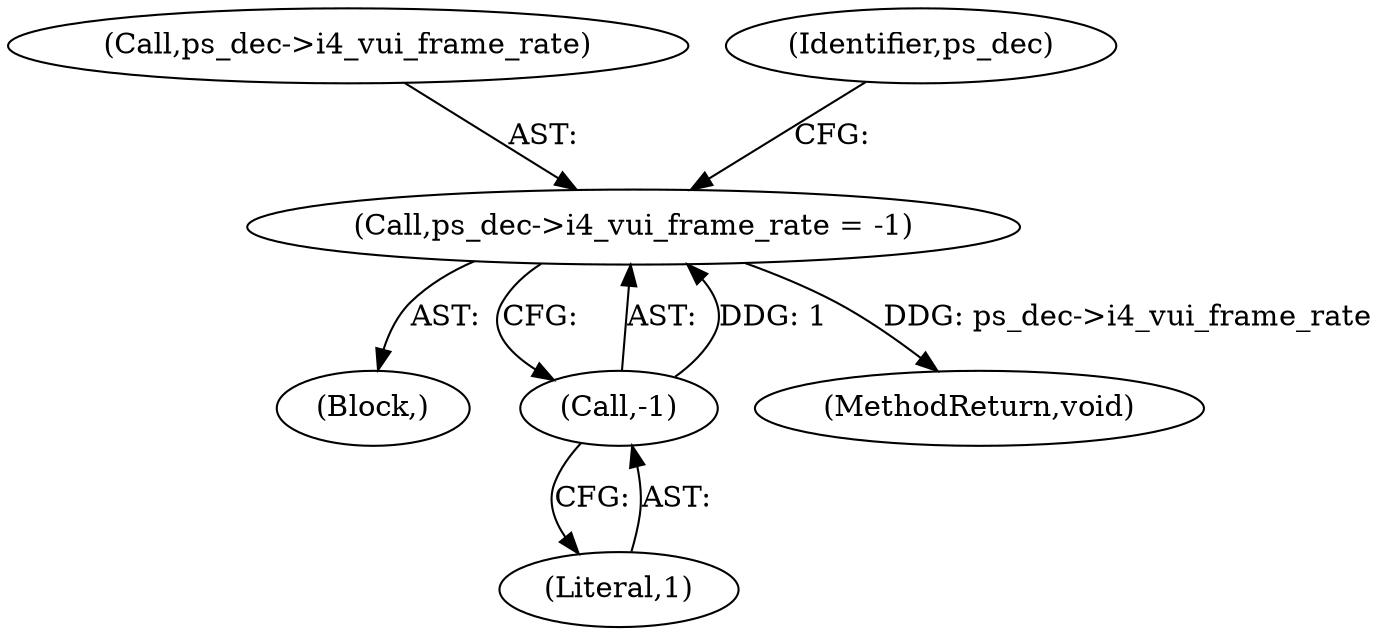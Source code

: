 digraph "0_Android_ecf6c7ce6d5a22d52160698aab44fc234c63291a@pointer" {
"1000663" [label="(Call,ps_dec->i4_vui_frame_rate = -1)"];
"1000667" [label="(Call,-1)"];
"1000663" [label="(Call,ps_dec->i4_vui_frame_rate = -1)"];
"1000664" [label="(Call,ps_dec->i4_vui_frame_rate)"];
"1000121" [label="(Block,)"];
"1000671" [label="(Identifier,ps_dec)"];
"1000668" [label="(Literal,1)"];
"1000956" [label="(MethodReturn,void)"];
"1000667" [label="(Call,-1)"];
"1000663" -> "1000121"  [label="AST: "];
"1000663" -> "1000667"  [label="CFG: "];
"1000664" -> "1000663"  [label="AST: "];
"1000667" -> "1000663"  [label="AST: "];
"1000671" -> "1000663"  [label="CFG: "];
"1000663" -> "1000956"  [label="DDG: ps_dec->i4_vui_frame_rate"];
"1000667" -> "1000663"  [label="DDG: 1"];
"1000667" -> "1000668"  [label="CFG: "];
"1000668" -> "1000667"  [label="AST: "];
}

